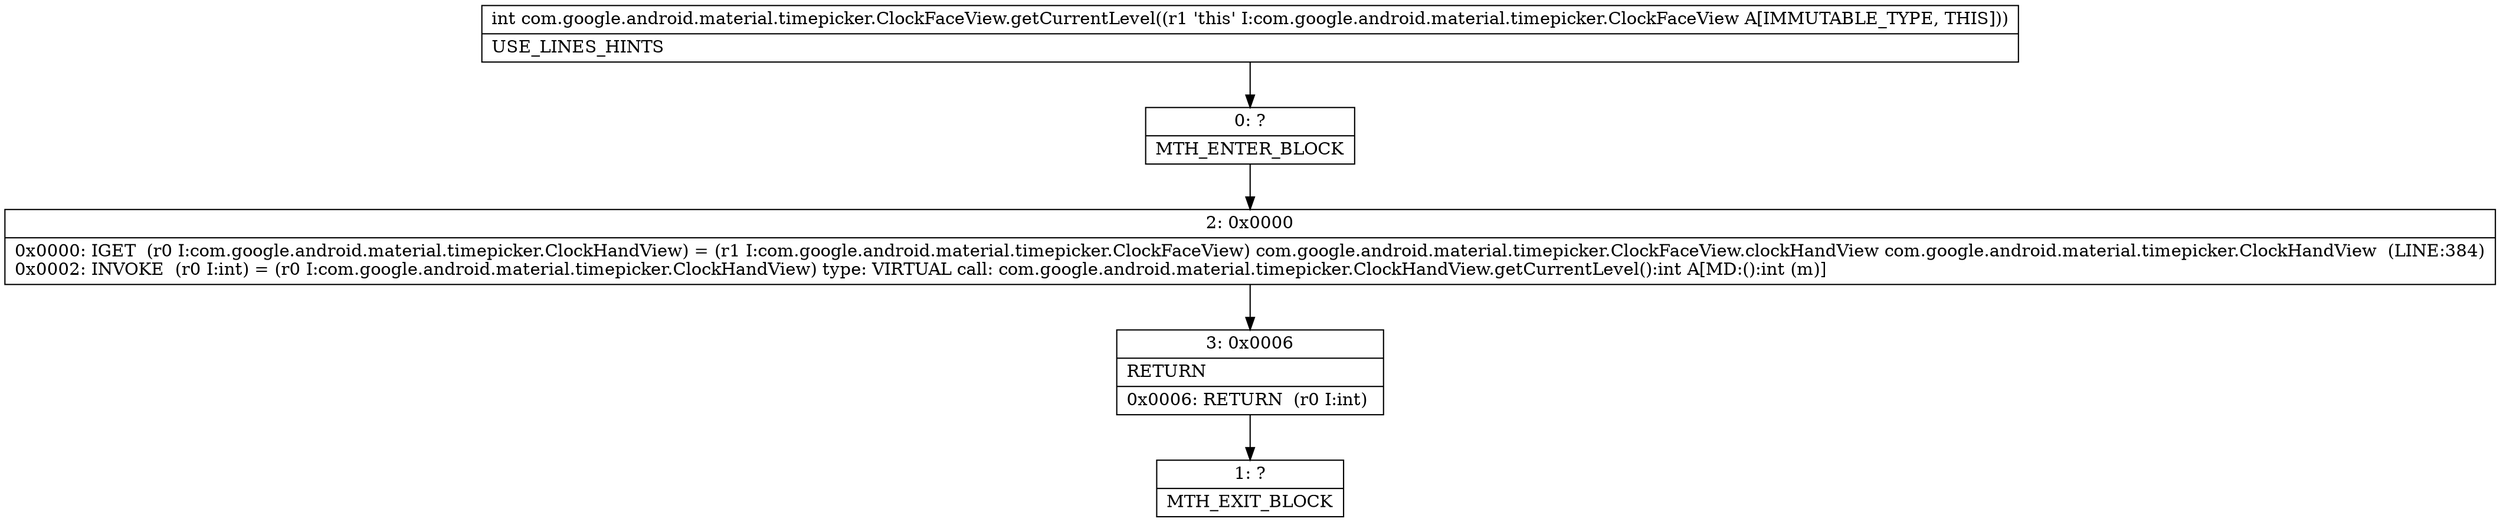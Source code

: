 digraph "CFG forcom.google.android.material.timepicker.ClockFaceView.getCurrentLevel()I" {
Node_0 [shape=record,label="{0\:\ ?|MTH_ENTER_BLOCK\l}"];
Node_2 [shape=record,label="{2\:\ 0x0000|0x0000: IGET  (r0 I:com.google.android.material.timepicker.ClockHandView) = (r1 I:com.google.android.material.timepicker.ClockFaceView) com.google.android.material.timepicker.ClockFaceView.clockHandView com.google.android.material.timepicker.ClockHandView  (LINE:384)\l0x0002: INVOKE  (r0 I:int) = (r0 I:com.google.android.material.timepicker.ClockHandView) type: VIRTUAL call: com.google.android.material.timepicker.ClockHandView.getCurrentLevel():int A[MD:():int (m)]\l}"];
Node_3 [shape=record,label="{3\:\ 0x0006|RETURN\l|0x0006: RETURN  (r0 I:int) \l}"];
Node_1 [shape=record,label="{1\:\ ?|MTH_EXIT_BLOCK\l}"];
MethodNode[shape=record,label="{int com.google.android.material.timepicker.ClockFaceView.getCurrentLevel((r1 'this' I:com.google.android.material.timepicker.ClockFaceView A[IMMUTABLE_TYPE, THIS]))  | USE_LINES_HINTS\l}"];
MethodNode -> Node_0;Node_0 -> Node_2;
Node_2 -> Node_3;
Node_3 -> Node_1;
}

